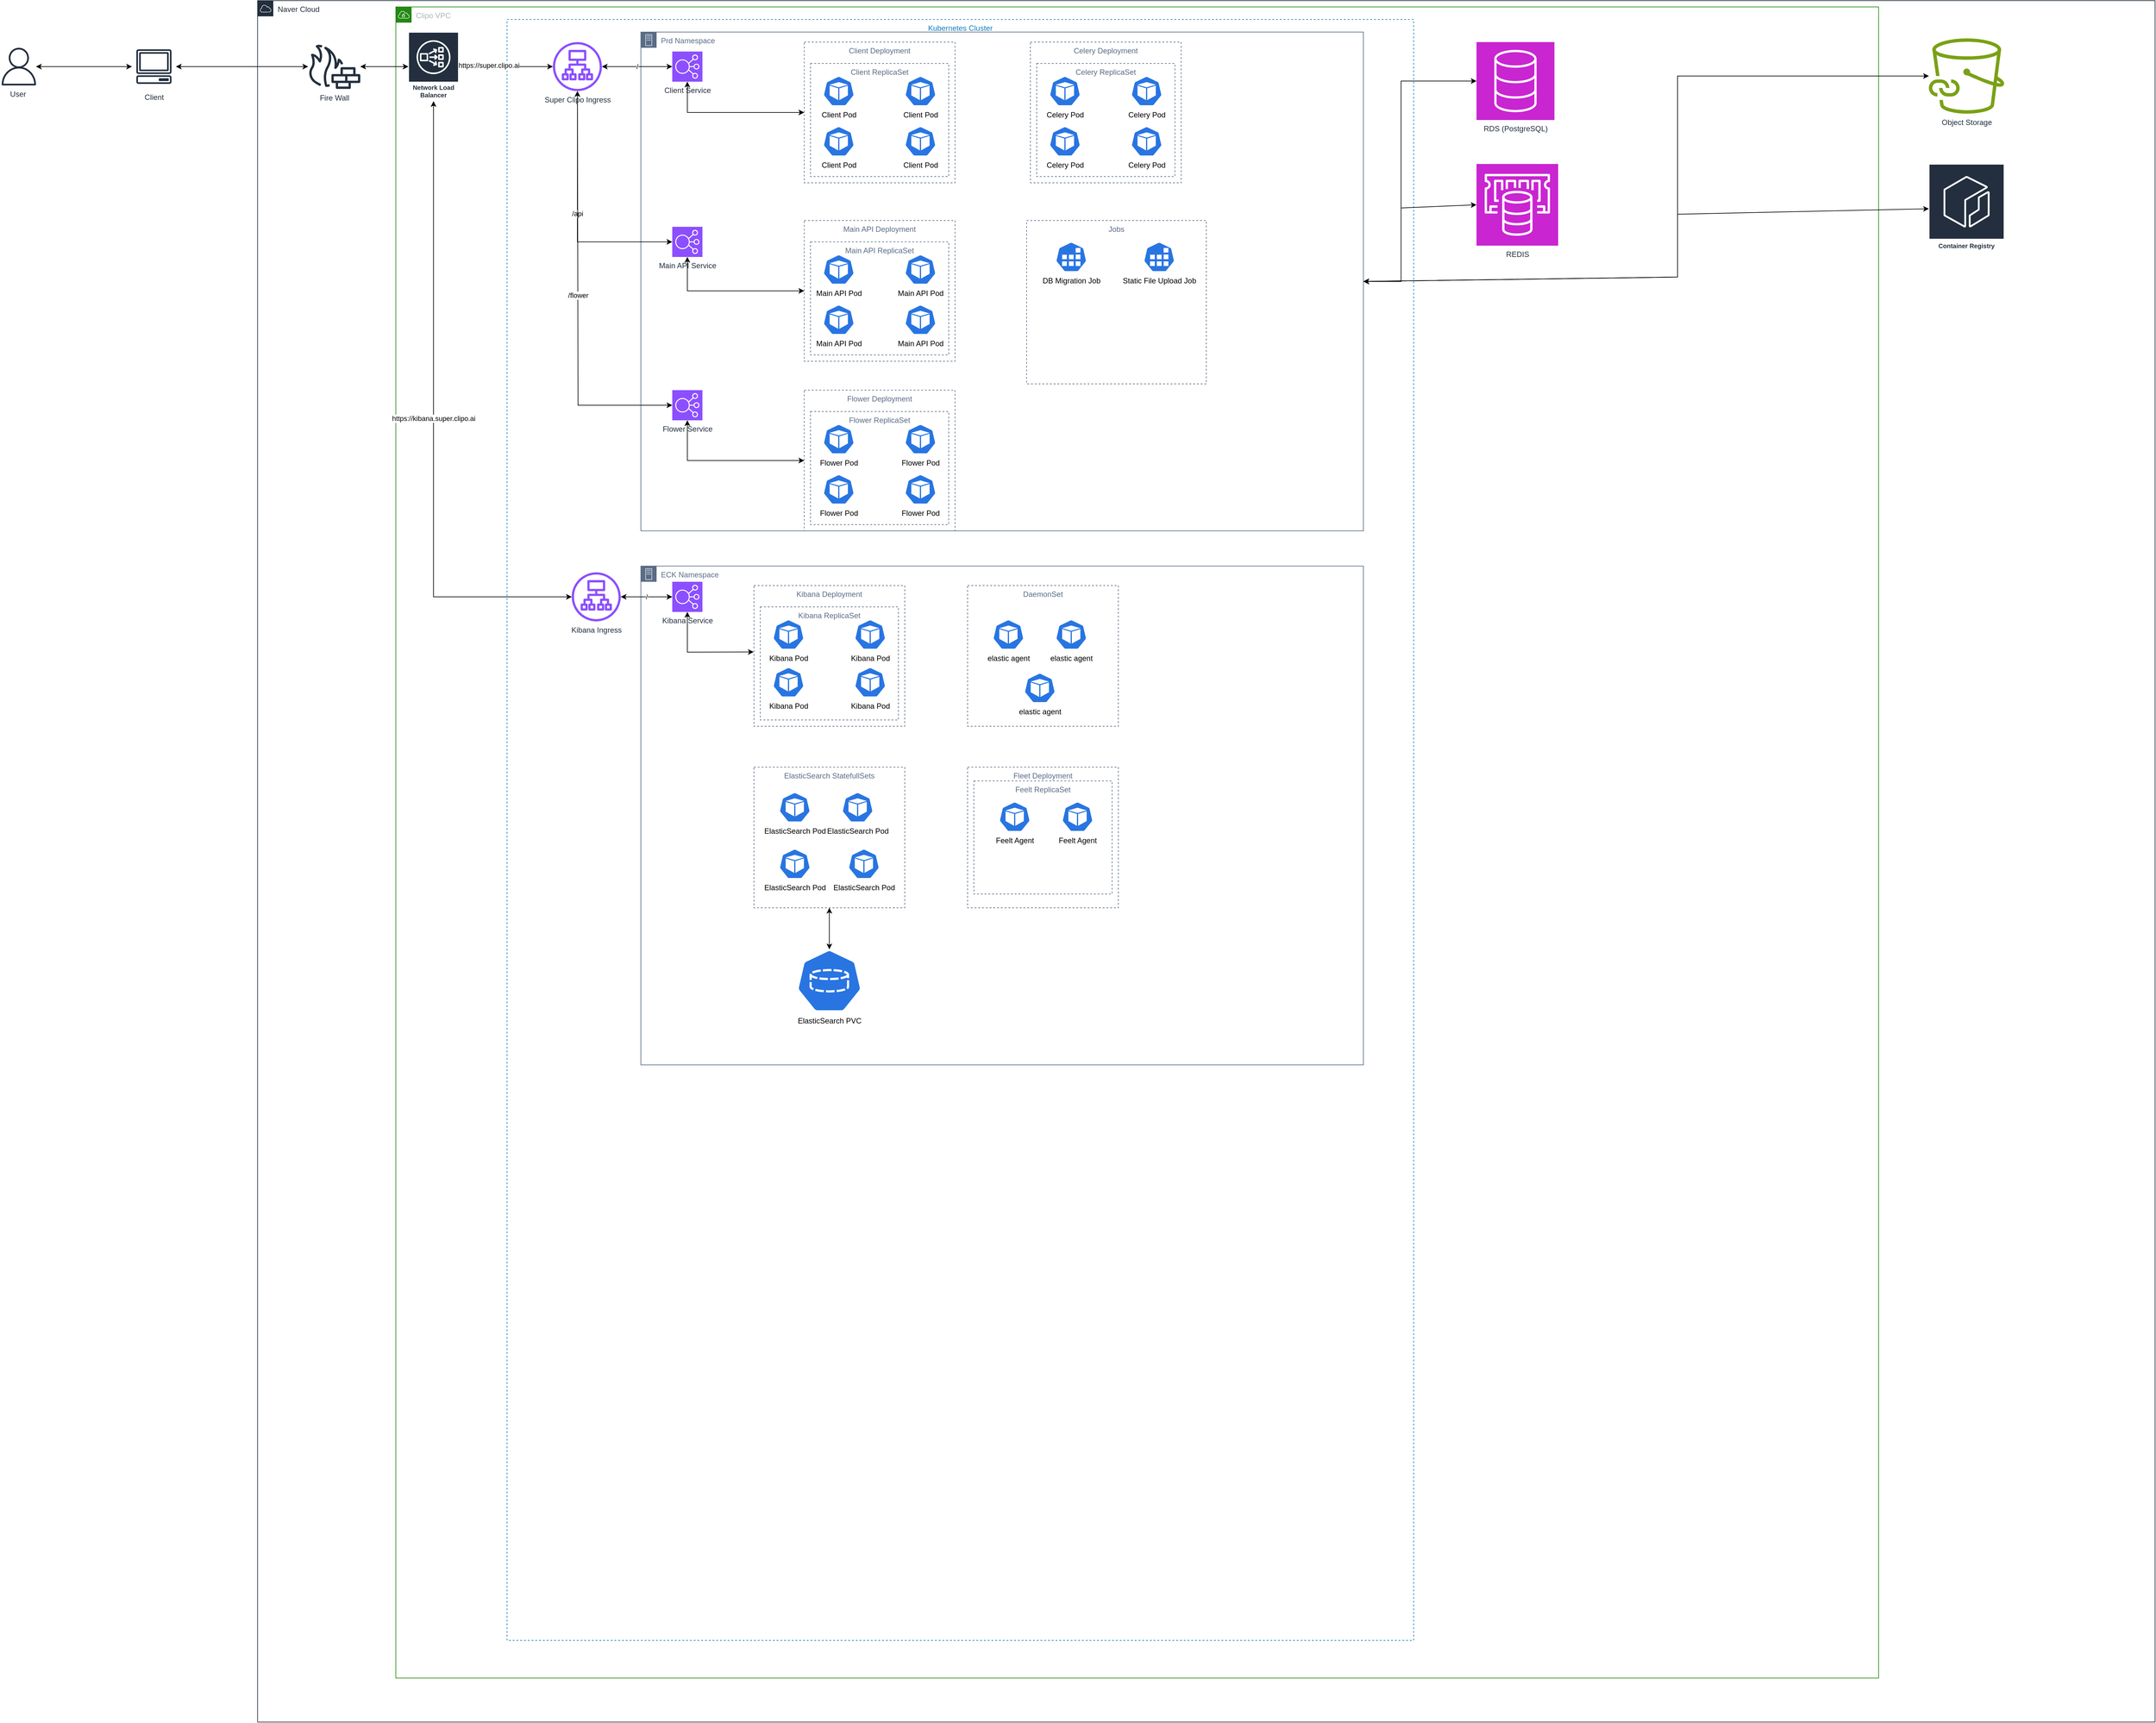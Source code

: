 <mxfile version="22.0.6" type="github">
  <diagram name="페이지-1" id="3CVgDvul-JH_stpOPv7v">
    <mxGraphModel dx="4148" dy="2250" grid="1" gridSize="10" guides="1" tooltips="1" connect="1" arrows="1" fold="1" page="1" pageScale="1" pageWidth="827" pageHeight="1169" math="0" shadow="0">
      <root>
        <mxCell id="0" />
        <mxCell id="1" parent="0" />
        <mxCell id="gJFJF1jShnuzUCb8Abiy-1" value="User&amp;nbsp;" style="sketch=0;outlineConnect=0;fontColor=#232F3E;gradientColor=none;fillColor=#232F3D;strokeColor=none;dashed=0;verticalLabelPosition=bottom;verticalAlign=top;align=center;html=1;fontSize=12;fontStyle=0;aspect=fixed;pointerEvents=1;shape=mxgraph.aws4.user;" vertex="1" parent="1">
          <mxGeometry x="20" y="505" width="60" height="60" as="geometry" />
        </mxCell>
        <mxCell id="gJFJF1jShnuzUCb8Abiy-2" value="Client" style="sketch=0;outlineConnect=0;fontColor=#232F3E;gradientColor=none;strokeColor=#232F3E;fillColor=#ffffff;dashed=0;verticalLabelPosition=bottom;verticalAlign=top;align=center;html=1;fontSize=12;fontStyle=0;aspect=fixed;shape=mxgraph.aws4.resourceIcon;resIcon=mxgraph.aws4.client;" vertex="1" parent="1">
          <mxGeometry x="230" y="500" width="70" height="70" as="geometry" />
        </mxCell>
        <mxCell id="gJFJF1jShnuzUCb8Abiy-5" value="" style="endArrow=classic;startArrow=classic;html=1;rounded=0;" edge="1" parent="1" source="gJFJF1jShnuzUCb8Abiy-1" target="gJFJF1jShnuzUCb8Abiy-2">
          <mxGeometry width="50" height="50" relative="1" as="geometry">
            <mxPoint x="390" y="600" as="sourcePoint" />
            <mxPoint x="440" y="550" as="targetPoint" />
          </mxGeometry>
        </mxCell>
        <mxCell id="gJFJF1jShnuzUCb8Abiy-8" value="Naver Cloud" style="points=[[0,0],[0.25,0],[0.5,0],[0.75,0],[1,0],[1,0.25],[1,0.5],[1,0.75],[1,1],[0.75,1],[0.5,1],[0.25,1],[0,1],[0,0.75],[0,0.5],[0,0.25]];outlineConnect=0;gradientColor=none;html=1;whiteSpace=wrap;fontSize=12;fontStyle=0;container=1;pointerEvents=0;collapsible=0;recursiveResize=0;shape=mxgraph.aws4.group;grIcon=mxgraph.aws4.group_aws_cloud;strokeColor=#232F3E;fillColor=none;verticalAlign=top;align=left;spacingLeft=30;fontColor=#232F3E;dashed=0;movable=1;resizable=1;rotatable=1;deletable=1;editable=1;locked=0;connectable=1;" vertex="1" parent="1">
          <mxGeometry x="430" y="430" width="3020" height="2740" as="geometry" />
        </mxCell>
        <mxCell id="gJFJF1jShnuzUCb8Abiy-7" value="Clipo VPC" style="points=[[0,0],[0.25,0],[0.5,0],[0.75,0],[1,0],[1,0.25],[1,0.5],[1,0.75],[1,1],[0.75,1],[0.5,1],[0.25,1],[0,1],[0,0.75],[0,0.5],[0,0.25]];outlineConnect=0;gradientColor=none;html=1;whiteSpace=wrap;fontSize=12;fontStyle=0;container=1;pointerEvents=0;collapsible=0;recursiveResize=0;shape=mxgraph.aws4.group;grIcon=mxgraph.aws4.group_vpc;strokeColor=#248814;fillColor=none;verticalAlign=top;align=left;spacingLeft=30;fontColor=#AAB7B8;dashed=0;movable=1;resizable=1;rotatable=1;deletable=1;editable=1;locked=0;connectable=1;" vertex="1" parent="gJFJF1jShnuzUCb8Abiy-8">
          <mxGeometry x="220" y="10" width="2360" height="2660" as="geometry" />
        </mxCell>
        <mxCell id="gJFJF1jShnuzUCb8Abiy-19" value="Network Load Balancer" style="sketch=0;outlineConnect=0;fontColor=#232F3E;gradientColor=none;strokeColor=#ffffff;fillColor=#232F3E;dashed=0;verticalLabelPosition=middle;verticalAlign=bottom;align=center;html=1;whiteSpace=wrap;fontSize=10;fontStyle=1;spacing=3;shape=mxgraph.aws4.productIcon;prIcon=mxgraph.aws4.network_load_balancer;" vertex="1" parent="gJFJF1jShnuzUCb8Abiy-7">
          <mxGeometry x="20" y="40" width="80" height="110" as="geometry" />
        </mxCell>
        <mxCell id="gJFJF1jShnuzUCb8Abiy-23" value="Kubernetes Cluster" style="fillColor=none;strokeColor=#147EBA;dashed=1;verticalAlign=top;fontStyle=0;fontColor=#147EBA;whiteSpace=wrap;html=1;movable=0;resizable=0;rotatable=0;deletable=0;editable=0;locked=1;connectable=0;" vertex="1" parent="gJFJF1jShnuzUCb8Abiy-7">
          <mxGeometry x="177" y="20" width="1443" height="2580" as="geometry" />
        </mxCell>
        <mxCell id="gJFJF1jShnuzUCb8Abiy-24" value="Super Clipo Ingress" style="sketch=0;outlineConnect=0;fontColor=#232F3E;gradientColor=none;fillColor=#8C4FFF;strokeColor=none;dashed=0;verticalLabelPosition=bottom;verticalAlign=top;align=center;html=1;fontSize=12;fontStyle=0;aspect=fixed;pointerEvents=1;shape=mxgraph.aws4.application_load_balancer;" vertex="1" parent="gJFJF1jShnuzUCb8Abiy-7">
          <mxGeometry x="250" y="56" width="78" height="78" as="geometry" />
        </mxCell>
        <mxCell id="gJFJF1jShnuzUCb8Abiy-25" value="Kibana Ingress" style="sketch=0;outlineConnect=0;fontColor=#232F3E;gradientColor=none;fillColor=#8C4FFF;strokeColor=none;dashed=0;verticalLabelPosition=bottom;verticalAlign=top;align=center;html=1;fontSize=12;fontStyle=0;aspect=fixed;pointerEvents=1;shape=mxgraph.aws4.application_load_balancer;" vertex="1" parent="gJFJF1jShnuzUCb8Abiy-7">
          <mxGeometry x="280" y="900" width="78" height="78" as="geometry" />
        </mxCell>
        <mxCell id="gJFJF1jShnuzUCb8Abiy-28" value="/" style="endArrow=classic;startArrow=classic;html=1;rounded=0;" edge="1" parent="gJFJF1jShnuzUCb8Abiy-7" source="gJFJF1jShnuzUCb8Abiy-19" target="gJFJF1jShnuzUCb8Abiy-24">
          <mxGeometry width="50" height="50" relative="1" as="geometry">
            <mxPoint x="390" y="550" as="sourcePoint" />
            <mxPoint x="440" y="500" as="targetPoint" />
          </mxGeometry>
        </mxCell>
        <mxCell id="gJFJF1jShnuzUCb8Abiy-30" value="https://super.clipo.ai" style="edgeLabel;html=1;align=center;verticalAlign=middle;resizable=0;points=[];" vertex="1" connectable="0" parent="gJFJF1jShnuzUCb8Abiy-28">
          <mxGeometry x="-0.357" y="2" relative="1" as="geometry">
            <mxPoint as="offset" />
          </mxGeometry>
        </mxCell>
        <mxCell id="gJFJF1jShnuzUCb8Abiy-29" value="https://kibana.super.clipo.ai" style="endArrow=classic;startArrow=classic;html=1;rounded=0;" edge="1" parent="gJFJF1jShnuzUCb8Abiy-7" source="gJFJF1jShnuzUCb8Abiy-19" target="gJFJF1jShnuzUCb8Abiy-25">
          <mxGeometry width="50" height="50" relative="1" as="geometry">
            <mxPoint x="390" y="550" as="sourcePoint" />
            <mxPoint x="440" y="500" as="targetPoint" />
            <Array as="points">
              <mxPoint x="60" y="939" />
            </Array>
          </mxGeometry>
        </mxCell>
        <mxCell id="gJFJF1jShnuzUCb8Abiy-32" value="Prd Namespace" style="points=[[0,0],[0.25,0],[0.5,0],[0.75,0],[1,0],[1,0.25],[1,0.5],[1,0.75],[1,1],[0.75,1],[0.5,1],[0.25,1],[0,1],[0,0.75],[0,0.5],[0,0.25]];outlineConnect=0;gradientColor=none;html=1;whiteSpace=wrap;fontSize=12;fontStyle=0;container=1;pointerEvents=0;collapsible=0;recursiveResize=0;shape=mxgraph.aws4.group;grIcon=mxgraph.aws4.group_on_premise;strokeColor=#5A6C86;fillColor=none;verticalAlign=top;align=left;spacingLeft=30;fontColor=#5A6C86;dashed=0;" vertex="1" parent="gJFJF1jShnuzUCb8Abiy-7">
          <mxGeometry x="390" y="40" width="1150" height="794" as="geometry" />
        </mxCell>
        <mxCell id="gJFJF1jShnuzUCb8Abiy-37" value="Flower Service" style="sketch=0;points=[[0,0,0],[0.25,0,0],[0.5,0,0],[0.75,0,0],[1,0,0],[0,1,0],[0.25,1,0],[0.5,1,0],[0.75,1,0],[1,1,0],[0,0.25,0],[0,0.5,0],[0,0.75,0],[1,0.25,0],[1,0.5,0],[1,0.75,0]];outlineConnect=0;fontColor=#232F3E;fillColor=#8C4FFF;strokeColor=#ffffff;dashed=0;verticalLabelPosition=bottom;verticalAlign=top;align=center;html=1;fontSize=12;fontStyle=0;aspect=fixed;shape=mxgraph.aws4.resourceIcon;resIcon=mxgraph.aws4.elastic_load_balancing;" vertex="1" parent="gJFJF1jShnuzUCb8Abiy-32">
          <mxGeometry x="50" y="570" width="48" height="48" as="geometry" />
        </mxCell>
        <mxCell id="gJFJF1jShnuzUCb8Abiy-33" value="Client Service" style="sketch=0;points=[[0,0,0],[0.25,0,0],[0.5,0,0],[0.75,0,0],[1,0,0],[0,1,0],[0.25,1,0],[0.5,1,0],[0.75,1,0],[1,1,0],[0,0.25,0],[0,0.5,0],[0,0.75,0],[1,0.25,0],[1,0.5,0],[1,0.75,0]];outlineConnect=0;fontColor=#232F3E;fillColor=#8C4FFF;strokeColor=#ffffff;dashed=0;verticalLabelPosition=bottom;verticalAlign=top;align=center;html=1;fontSize=12;fontStyle=0;aspect=fixed;shape=mxgraph.aws4.resourceIcon;resIcon=mxgraph.aws4.elastic_load_balancing;" vertex="1" parent="gJFJF1jShnuzUCb8Abiy-32">
          <mxGeometry x="50" y="31" width="48" height="48" as="geometry" />
        </mxCell>
        <mxCell id="gJFJF1jShnuzUCb8Abiy-36" value="Main API Service" style="sketch=0;points=[[0,0,0],[0.25,0,0],[0.5,0,0],[0.75,0,0],[1,0,0],[0,1,0],[0.25,1,0],[0.5,1,0],[0.75,1,0],[1,1,0],[0,0.25,0],[0,0.5,0],[0,0.75,0],[1,0.25,0],[1,0.5,0],[1,0.75,0]];outlineConnect=0;fontColor=#232F3E;fillColor=#8C4FFF;strokeColor=#ffffff;dashed=0;verticalLabelPosition=bottom;verticalAlign=top;align=center;html=1;fontSize=12;fontStyle=0;aspect=fixed;shape=mxgraph.aws4.resourceIcon;resIcon=mxgraph.aws4.elastic_load_balancing;" vertex="1" parent="gJFJF1jShnuzUCb8Abiy-32">
          <mxGeometry x="50" y="310" width="48" height="48" as="geometry" />
        </mxCell>
        <mxCell id="gJFJF1jShnuzUCb8Abiy-49" value="Main API Deployment" style="fillColor=none;strokeColor=#5A6C86;dashed=1;verticalAlign=top;fontStyle=0;fontColor=#5A6C86;whiteSpace=wrap;html=1;" vertex="1" parent="gJFJF1jShnuzUCb8Abiy-32">
          <mxGeometry x="260" y="300" width="240" height="224" as="geometry" />
        </mxCell>
        <mxCell id="gJFJF1jShnuzUCb8Abiy-50" value="Main API ReplicaSet" style="fillColor=none;strokeColor=#5A6C86;dashed=1;verticalAlign=top;fontStyle=0;fontColor=#5A6C86;whiteSpace=wrap;html=1;" vertex="1" parent="gJFJF1jShnuzUCb8Abiy-32">
          <mxGeometry x="270" y="334" width="220" height="180" as="geometry" />
        </mxCell>
        <mxCell id="gJFJF1jShnuzUCb8Abiy-51" value="Main API Pod" style="sketch=0;html=1;dashed=0;whitespace=wrap;fillColor=#2875E2;strokeColor=#ffffff;points=[[0.005,0.63,0],[0.1,0.2,0],[0.9,0.2,0],[0.5,0,0],[0.995,0.63,0],[0.72,0.99,0],[0.5,1,0],[0.28,0.99,0]];verticalLabelPosition=bottom;align=center;verticalAlign=top;shape=mxgraph.kubernetes.icon;prIcon=pod" vertex="1" parent="gJFJF1jShnuzUCb8Abiy-32">
          <mxGeometry x="290" y="354" width="50" height="48" as="geometry" />
        </mxCell>
        <mxCell id="gJFJF1jShnuzUCb8Abiy-52" value="Main API Pod" style="sketch=0;html=1;dashed=0;whitespace=wrap;fillColor=#2875E2;strokeColor=#ffffff;points=[[0.005,0.63,0],[0.1,0.2,0],[0.9,0.2,0],[0.5,0,0],[0.995,0.63,0],[0.72,0.99,0],[0.5,1,0],[0.28,0.99,0]];verticalLabelPosition=bottom;align=center;verticalAlign=top;shape=mxgraph.kubernetes.icon;prIcon=pod" vertex="1" parent="gJFJF1jShnuzUCb8Abiy-32">
          <mxGeometry x="420" y="354" width="50" height="48" as="geometry" />
        </mxCell>
        <mxCell id="gJFJF1jShnuzUCb8Abiy-53" value="Main API Pod" style="sketch=0;html=1;dashed=0;whitespace=wrap;fillColor=#2875E2;strokeColor=#ffffff;points=[[0.005,0.63,0],[0.1,0.2,0],[0.9,0.2,0],[0.5,0,0],[0.995,0.63,0],[0.72,0.99,0],[0.5,1,0],[0.28,0.99,0]];verticalLabelPosition=bottom;align=center;verticalAlign=top;shape=mxgraph.kubernetes.icon;prIcon=pod" vertex="1" parent="gJFJF1jShnuzUCb8Abiy-32">
          <mxGeometry x="290" y="434" width="50" height="48" as="geometry" />
        </mxCell>
        <mxCell id="gJFJF1jShnuzUCb8Abiy-54" value="Main API Pod" style="sketch=0;html=1;dashed=0;whitespace=wrap;fillColor=#2875E2;strokeColor=#ffffff;points=[[0.005,0.63,0],[0.1,0.2,0],[0.9,0.2,0],[0.5,0,0],[0.995,0.63,0],[0.72,0.99,0],[0.5,1,0],[0.28,0.99,0]];verticalLabelPosition=bottom;align=center;verticalAlign=top;shape=mxgraph.kubernetes.icon;prIcon=pod" vertex="1" parent="gJFJF1jShnuzUCb8Abiy-32">
          <mxGeometry x="420" y="434" width="50" height="48" as="geometry" />
        </mxCell>
        <mxCell id="gJFJF1jShnuzUCb8Abiy-55" value="Flower Deployment" style="fillColor=none;strokeColor=#5A6C86;dashed=1;verticalAlign=top;fontStyle=0;fontColor=#5A6C86;whiteSpace=wrap;html=1;" vertex="1" parent="gJFJF1jShnuzUCb8Abiy-32">
          <mxGeometry x="260" y="570" width="240" height="224" as="geometry" />
        </mxCell>
        <mxCell id="gJFJF1jShnuzUCb8Abiy-56" value="Flower&amp;nbsp;ReplicaSet" style="fillColor=none;strokeColor=#5A6C86;dashed=1;verticalAlign=top;fontStyle=0;fontColor=#5A6C86;whiteSpace=wrap;html=1;" vertex="1" parent="gJFJF1jShnuzUCb8Abiy-32">
          <mxGeometry x="270" y="604" width="220" height="180" as="geometry" />
        </mxCell>
        <mxCell id="gJFJF1jShnuzUCb8Abiy-57" value="Flower Pod" style="sketch=0;html=1;dashed=0;whitespace=wrap;fillColor=#2875E2;strokeColor=#ffffff;points=[[0.005,0.63,0],[0.1,0.2,0],[0.9,0.2,0],[0.5,0,0],[0.995,0.63,0],[0.72,0.99,0],[0.5,1,0],[0.28,0.99,0]];verticalLabelPosition=bottom;align=center;verticalAlign=top;shape=mxgraph.kubernetes.icon;prIcon=pod" vertex="1" parent="gJFJF1jShnuzUCb8Abiy-32">
          <mxGeometry x="290" y="624" width="50" height="48" as="geometry" />
        </mxCell>
        <mxCell id="gJFJF1jShnuzUCb8Abiy-58" value="Flower&amp;nbsp;Pod" style="sketch=0;html=1;dashed=0;whitespace=wrap;fillColor=#2875E2;strokeColor=#ffffff;points=[[0.005,0.63,0],[0.1,0.2,0],[0.9,0.2,0],[0.5,0,0],[0.995,0.63,0],[0.72,0.99,0],[0.5,1,0],[0.28,0.99,0]];verticalLabelPosition=bottom;align=center;verticalAlign=top;shape=mxgraph.kubernetes.icon;prIcon=pod" vertex="1" parent="gJFJF1jShnuzUCb8Abiy-32">
          <mxGeometry x="420" y="624" width="50" height="48" as="geometry" />
        </mxCell>
        <mxCell id="gJFJF1jShnuzUCb8Abiy-59" value="Flower&amp;nbsp;Pod" style="sketch=0;html=1;dashed=0;whitespace=wrap;fillColor=#2875E2;strokeColor=#ffffff;points=[[0.005,0.63,0],[0.1,0.2,0],[0.9,0.2,0],[0.5,0,0],[0.995,0.63,0],[0.72,0.99,0],[0.5,1,0],[0.28,0.99,0]];verticalLabelPosition=bottom;align=center;verticalAlign=top;shape=mxgraph.kubernetes.icon;prIcon=pod" vertex="1" parent="gJFJF1jShnuzUCb8Abiy-32">
          <mxGeometry x="290" y="704" width="50" height="48" as="geometry" />
        </mxCell>
        <mxCell id="gJFJF1jShnuzUCb8Abiy-60" value="Flower&amp;nbsp;Pod" style="sketch=0;html=1;dashed=0;whitespace=wrap;fillColor=#2875E2;strokeColor=#ffffff;points=[[0.005,0.63,0],[0.1,0.2,0],[0.9,0.2,0],[0.5,0,0],[0.995,0.63,0],[0.72,0.99,0],[0.5,1,0],[0.28,0.99,0]];verticalLabelPosition=bottom;align=center;verticalAlign=top;shape=mxgraph.kubernetes.icon;prIcon=pod" vertex="1" parent="gJFJF1jShnuzUCb8Abiy-32">
          <mxGeometry x="420" y="704" width="50" height="48" as="geometry" />
        </mxCell>
        <mxCell id="gJFJF1jShnuzUCb8Abiy-70" value="" style="endArrow=classic;startArrow=classic;html=1;rounded=0;exitX=0.5;exitY=1;exitDx=0;exitDy=0;exitPerimeter=0;entryX=0;entryY=0.5;entryDx=0;entryDy=0;" edge="1" parent="gJFJF1jShnuzUCb8Abiy-32" source="gJFJF1jShnuzUCb8Abiy-36" target="gJFJF1jShnuzUCb8Abiy-49">
          <mxGeometry width="50" height="50" relative="1" as="geometry">
            <mxPoint x="300" y="400" as="sourcePoint" />
            <mxPoint x="350" y="350" as="targetPoint" />
            <Array as="points">
              <mxPoint x="74" y="412" />
            </Array>
          </mxGeometry>
        </mxCell>
        <mxCell id="gJFJF1jShnuzUCb8Abiy-71" value="" style="endArrow=classic;startArrow=classic;html=1;rounded=0;exitX=0.5;exitY=1;exitDx=0;exitDy=0;exitPerimeter=0;entryX=0;entryY=0.5;entryDx=0;entryDy=0;" edge="1" parent="gJFJF1jShnuzUCb8Abiy-32" source="gJFJF1jShnuzUCb8Abiy-37" target="gJFJF1jShnuzUCb8Abiy-55">
          <mxGeometry width="50" height="50" relative="1" as="geometry">
            <mxPoint x="300" y="400" as="sourcePoint" />
            <mxPoint x="350" y="350" as="targetPoint" />
            <Array as="points">
              <mxPoint x="74" y="682" />
            </Array>
          </mxGeometry>
        </mxCell>
        <mxCell id="gJFJF1jShnuzUCb8Abiy-198" value="Jobs" style="fillColor=none;strokeColor=#5A6C86;dashed=1;verticalAlign=top;fontStyle=0;fontColor=#5A6C86;whiteSpace=wrap;html=1;" vertex="1" parent="gJFJF1jShnuzUCb8Abiy-32">
          <mxGeometry x="614" y="300" width="286" height="260" as="geometry" />
        </mxCell>
        <mxCell id="gJFJF1jShnuzUCb8Abiy-199" value="DB Migration Job" style="sketch=0;html=1;dashed=0;whitespace=wrap;fillColor=#2875E2;strokeColor=#ffffff;points=[[0.005,0.63,0],[0.1,0.2,0],[0.9,0.2,0],[0.5,0,0],[0.995,0.63,0],[0.72,0.99,0],[0.5,1,0],[0.28,0.99,0]];verticalLabelPosition=bottom;align=center;verticalAlign=top;shape=mxgraph.kubernetes.icon;prIcon=job" vertex="1" parent="gJFJF1jShnuzUCb8Abiy-32">
          <mxGeometry x="660" y="334" width="50" height="48" as="geometry" />
        </mxCell>
        <mxCell id="gJFJF1jShnuzUCb8Abiy-200" value="Static File Upload Job" style="sketch=0;html=1;dashed=0;whitespace=wrap;fillColor=#2875E2;strokeColor=#ffffff;points=[[0.005,0.63,0],[0.1,0.2,0],[0.9,0.2,0],[0.5,0,0],[0.995,0.63,0],[0.72,0.99,0],[0.5,1,0],[0.28,0.99,0]];verticalLabelPosition=bottom;align=center;verticalAlign=top;shape=mxgraph.kubernetes.icon;prIcon=job" vertex="1" parent="gJFJF1jShnuzUCb8Abiy-32">
          <mxGeometry x="800" y="334" width="50" height="48" as="geometry" />
        </mxCell>
        <mxCell id="gJFJF1jShnuzUCb8Abiy-38" value="/" style="endArrow=classic;startArrow=classic;html=1;rounded=0;entryX=0;entryY=0.5;entryDx=0;entryDy=0;entryPerimeter=0;" edge="1" parent="gJFJF1jShnuzUCb8Abiy-7" source="gJFJF1jShnuzUCb8Abiy-24" target="gJFJF1jShnuzUCb8Abiy-33">
          <mxGeometry width="50" height="50" relative="1" as="geometry">
            <mxPoint x="640" y="540" as="sourcePoint" />
            <mxPoint x="690" y="490" as="targetPoint" />
          </mxGeometry>
        </mxCell>
        <mxCell id="gJFJF1jShnuzUCb8Abiy-40" value="/api" style="endArrow=classic;startArrow=classic;html=1;rounded=0;entryX=0;entryY=0.5;entryDx=0;entryDy=0;entryPerimeter=0;" edge="1" parent="gJFJF1jShnuzUCb8Abiy-7" source="gJFJF1jShnuzUCb8Abiy-24" target="gJFJF1jShnuzUCb8Abiy-36">
          <mxGeometry width="50" height="50" relative="1" as="geometry">
            <mxPoint x="640" y="540" as="sourcePoint" />
            <mxPoint x="690" y="490" as="targetPoint" />
            <Array as="points">
              <mxPoint x="289" y="234" />
              <mxPoint x="289" y="374" />
            </Array>
          </mxGeometry>
        </mxCell>
        <mxCell id="gJFJF1jShnuzUCb8Abiy-41" value="/flower" style="endArrow=classic;startArrow=classic;html=1;rounded=0;entryX=0;entryY=0.5;entryDx=0;entryDy=0;entryPerimeter=0;" edge="1" parent="gJFJF1jShnuzUCb8Abiy-7" source="gJFJF1jShnuzUCb8Abiy-24" target="gJFJF1jShnuzUCb8Abiy-37">
          <mxGeometry width="50" height="50" relative="1" as="geometry">
            <mxPoint x="640" y="540" as="sourcePoint" />
            <mxPoint x="690" y="490" as="targetPoint" />
            <Array as="points">
              <mxPoint x="290" y="634" />
            </Array>
          </mxGeometry>
        </mxCell>
        <mxCell id="gJFJF1jShnuzUCb8Abiy-42" value="Client Deployment" style="fillColor=none;strokeColor=#5A6C86;dashed=1;verticalAlign=top;fontStyle=0;fontColor=#5A6C86;whiteSpace=wrap;html=1;" vertex="1" parent="gJFJF1jShnuzUCb8Abiy-7">
          <mxGeometry x="650" y="56" width="240" height="224" as="geometry" />
        </mxCell>
        <mxCell id="gJFJF1jShnuzUCb8Abiy-43" value="Client ReplicaSet" style="fillColor=none;strokeColor=#5A6C86;dashed=1;verticalAlign=top;fontStyle=0;fontColor=#5A6C86;whiteSpace=wrap;html=1;" vertex="1" parent="gJFJF1jShnuzUCb8Abiy-7">
          <mxGeometry x="660" y="90" width="220" height="180" as="geometry" />
        </mxCell>
        <mxCell id="gJFJF1jShnuzUCb8Abiy-44" value="Client Pod" style="sketch=0;html=1;dashed=0;whitespace=wrap;fillColor=#2875E2;strokeColor=#ffffff;points=[[0.005,0.63,0],[0.1,0.2,0],[0.9,0.2,0],[0.5,0,0],[0.995,0.63,0],[0.72,0.99,0],[0.5,1,0],[0.28,0.99,0]];verticalLabelPosition=bottom;align=center;verticalAlign=top;shape=mxgraph.kubernetes.icon;prIcon=pod" vertex="1" parent="gJFJF1jShnuzUCb8Abiy-7">
          <mxGeometry x="680" y="110" width="50" height="48" as="geometry" />
        </mxCell>
        <mxCell id="gJFJF1jShnuzUCb8Abiy-45" value="Client Pod" style="sketch=0;html=1;dashed=0;whitespace=wrap;fillColor=#2875E2;strokeColor=#ffffff;points=[[0.005,0.63,0],[0.1,0.2,0],[0.9,0.2,0],[0.5,0,0],[0.995,0.63,0],[0.72,0.99,0],[0.5,1,0],[0.28,0.99,0]];verticalLabelPosition=bottom;align=center;verticalAlign=top;shape=mxgraph.kubernetes.icon;prIcon=pod" vertex="1" parent="gJFJF1jShnuzUCb8Abiy-7">
          <mxGeometry x="810" y="110" width="50" height="48" as="geometry" />
        </mxCell>
        <mxCell id="gJFJF1jShnuzUCb8Abiy-46" value="Client Pod" style="sketch=0;html=1;dashed=0;whitespace=wrap;fillColor=#2875E2;strokeColor=#ffffff;points=[[0.005,0.63,0],[0.1,0.2,0],[0.9,0.2,0],[0.5,0,0],[0.995,0.63,0],[0.72,0.99,0],[0.5,1,0],[0.28,0.99,0]];verticalLabelPosition=bottom;align=center;verticalAlign=top;shape=mxgraph.kubernetes.icon;prIcon=pod" vertex="1" parent="gJFJF1jShnuzUCb8Abiy-7">
          <mxGeometry x="680" y="190" width="50" height="48" as="geometry" />
        </mxCell>
        <mxCell id="gJFJF1jShnuzUCb8Abiy-47" value="Client Pod" style="sketch=0;html=1;dashed=0;whitespace=wrap;fillColor=#2875E2;strokeColor=#ffffff;points=[[0.005,0.63,0],[0.1,0.2,0],[0.9,0.2,0],[0.5,0,0],[0.995,0.63,0],[0.72,0.99,0],[0.5,1,0],[0.28,0.99,0]];verticalLabelPosition=bottom;align=center;verticalAlign=top;shape=mxgraph.kubernetes.icon;prIcon=pod" vertex="1" parent="gJFJF1jShnuzUCb8Abiy-7">
          <mxGeometry x="810" y="190" width="50" height="48" as="geometry" />
        </mxCell>
        <mxCell id="gJFJF1jShnuzUCb8Abiy-61" value="Celery Deployment" style="fillColor=none;strokeColor=#5A6C86;dashed=1;verticalAlign=top;fontStyle=0;fontColor=#5A6C86;whiteSpace=wrap;html=1;" vertex="1" parent="gJFJF1jShnuzUCb8Abiy-7">
          <mxGeometry x="1010" y="56" width="240" height="224" as="geometry" />
        </mxCell>
        <mxCell id="gJFJF1jShnuzUCb8Abiy-62" value="Celery&amp;nbsp;ReplicaSet" style="fillColor=none;strokeColor=#5A6C86;dashed=1;verticalAlign=top;fontStyle=0;fontColor=#5A6C86;whiteSpace=wrap;html=1;" vertex="1" parent="gJFJF1jShnuzUCb8Abiy-7">
          <mxGeometry x="1020" y="90" width="220" height="180" as="geometry" />
        </mxCell>
        <mxCell id="gJFJF1jShnuzUCb8Abiy-63" value="Celery&amp;nbsp;Pod" style="sketch=0;html=1;dashed=0;whitespace=wrap;fillColor=#2875E2;strokeColor=#ffffff;points=[[0.005,0.63,0],[0.1,0.2,0],[0.9,0.2,0],[0.5,0,0],[0.995,0.63,0],[0.72,0.99,0],[0.5,1,0],[0.28,0.99,0]];verticalLabelPosition=bottom;align=center;verticalAlign=top;shape=mxgraph.kubernetes.icon;prIcon=pod" vertex="1" parent="gJFJF1jShnuzUCb8Abiy-7">
          <mxGeometry x="1040" y="110" width="50" height="48" as="geometry" />
        </mxCell>
        <mxCell id="gJFJF1jShnuzUCb8Abiy-64" value="Celery&amp;nbsp;Pod" style="sketch=0;html=1;dashed=0;whitespace=wrap;fillColor=#2875E2;strokeColor=#ffffff;points=[[0.005,0.63,0],[0.1,0.2,0],[0.9,0.2,0],[0.5,0,0],[0.995,0.63,0],[0.72,0.99,0],[0.5,1,0],[0.28,0.99,0]];verticalLabelPosition=bottom;align=center;verticalAlign=top;shape=mxgraph.kubernetes.icon;prIcon=pod" vertex="1" parent="gJFJF1jShnuzUCb8Abiy-7">
          <mxGeometry x="1170" y="110" width="50" height="48" as="geometry" />
        </mxCell>
        <mxCell id="gJFJF1jShnuzUCb8Abiy-65" value="Celery&amp;nbsp;Pod" style="sketch=0;html=1;dashed=0;whitespace=wrap;fillColor=#2875E2;strokeColor=#ffffff;points=[[0.005,0.63,0],[0.1,0.2,0],[0.9,0.2,0],[0.5,0,0],[0.995,0.63,0],[0.72,0.99,0],[0.5,1,0],[0.28,0.99,0]];verticalLabelPosition=bottom;align=center;verticalAlign=top;shape=mxgraph.kubernetes.icon;prIcon=pod" vertex="1" parent="gJFJF1jShnuzUCb8Abiy-7">
          <mxGeometry x="1040" y="190" width="50" height="48" as="geometry" />
        </mxCell>
        <mxCell id="gJFJF1jShnuzUCb8Abiy-66" value="Celery&amp;nbsp;Pod" style="sketch=0;html=1;dashed=0;whitespace=wrap;fillColor=#2875E2;strokeColor=#ffffff;points=[[0.005,0.63,0],[0.1,0.2,0],[0.9,0.2,0],[0.5,0,0],[0.995,0.63,0],[0.72,0.99,0],[0.5,1,0],[0.28,0.99,0]];verticalLabelPosition=bottom;align=center;verticalAlign=top;shape=mxgraph.kubernetes.icon;prIcon=pod" vertex="1" parent="gJFJF1jShnuzUCb8Abiy-7">
          <mxGeometry x="1170" y="190" width="50" height="48" as="geometry" />
        </mxCell>
        <mxCell id="gJFJF1jShnuzUCb8Abiy-69" value="" style="endArrow=classic;startArrow=classic;html=1;rounded=0;exitX=0.5;exitY=1;exitDx=0;exitDy=0;exitPerimeter=0;entryX=0;entryY=0.5;entryDx=0;entryDy=0;" edge="1" parent="gJFJF1jShnuzUCb8Abiy-7" source="gJFJF1jShnuzUCb8Abiy-33" target="gJFJF1jShnuzUCb8Abiy-42">
          <mxGeometry width="50" height="50" relative="1" as="geometry">
            <mxPoint x="690" y="440" as="sourcePoint" />
            <mxPoint x="740" y="390" as="targetPoint" />
            <Array as="points">
              <mxPoint x="464" y="168" />
            </Array>
          </mxGeometry>
        </mxCell>
        <mxCell id="gJFJF1jShnuzUCb8Abiy-144" value="ECK Namespace" style="points=[[0,0],[0.25,0],[0.5,0],[0.75,0],[1,0],[1,0.25],[1,0.5],[1,0.75],[1,1],[0.75,1],[0.5,1],[0.25,1],[0,1],[0,0.75],[0,0.5],[0,0.25]];outlineConnect=0;gradientColor=none;html=1;whiteSpace=wrap;fontSize=12;fontStyle=0;container=1;pointerEvents=0;collapsible=0;recursiveResize=0;shape=mxgraph.aws4.group;grIcon=mxgraph.aws4.group_on_premise;strokeColor=#5A6C86;fillColor=none;verticalAlign=top;align=left;spacingLeft=30;fontColor=#5A6C86;dashed=0;" vertex="1" parent="gJFJF1jShnuzUCb8Abiy-7">
          <mxGeometry x="390" y="890" width="1150" height="794" as="geometry" />
        </mxCell>
        <mxCell id="gJFJF1jShnuzUCb8Abiy-148" value="Kibana Deployment" style="fillColor=none;strokeColor=#5A6C86;dashed=1;verticalAlign=top;fontStyle=0;fontColor=#5A6C86;whiteSpace=wrap;html=1;" vertex="1" parent="gJFJF1jShnuzUCb8Abiy-144">
          <mxGeometry x="180" y="31" width="240" height="224" as="geometry" />
        </mxCell>
        <mxCell id="gJFJF1jShnuzUCb8Abiy-149" value="Kibana ReplicaSet" style="fillColor=none;strokeColor=#5A6C86;dashed=1;verticalAlign=top;fontStyle=0;fontColor=#5A6C86;whiteSpace=wrap;html=1;" vertex="1" parent="gJFJF1jShnuzUCb8Abiy-144">
          <mxGeometry x="190" y="65" width="220" height="180" as="geometry" />
        </mxCell>
        <mxCell id="gJFJF1jShnuzUCb8Abiy-150" value="Kibana Pod" style="sketch=0;html=1;dashed=0;whitespace=wrap;fillColor=#2875E2;strokeColor=#ffffff;points=[[0.005,0.63,0],[0.1,0.2,0],[0.9,0.2,0],[0.5,0,0],[0.995,0.63,0],[0.72,0.99,0],[0.5,1,0],[0.28,0.99,0]];verticalLabelPosition=bottom;align=center;verticalAlign=top;shape=mxgraph.kubernetes.icon;prIcon=pod" vertex="1" parent="gJFJF1jShnuzUCb8Abiy-144">
          <mxGeometry x="210" y="85" width="50" height="48" as="geometry" />
        </mxCell>
        <mxCell id="gJFJF1jShnuzUCb8Abiy-151" value="Kibana Pod" style="sketch=0;html=1;dashed=0;whitespace=wrap;fillColor=#2875E2;strokeColor=#ffffff;points=[[0.005,0.63,0],[0.1,0.2,0],[0.9,0.2,0],[0.5,0,0],[0.995,0.63,0],[0.72,0.99,0],[0.5,1,0],[0.28,0.99,0]];verticalLabelPosition=bottom;align=center;verticalAlign=top;shape=mxgraph.kubernetes.icon;prIcon=pod" vertex="1" parent="gJFJF1jShnuzUCb8Abiy-144">
          <mxGeometry x="340" y="85" width="50" height="48" as="geometry" />
        </mxCell>
        <mxCell id="gJFJF1jShnuzUCb8Abiy-163" value="Kibana Pod" style="sketch=0;html=1;dashed=0;whitespace=wrap;fillColor=#2875E2;strokeColor=#ffffff;points=[[0.005,0.63,0],[0.1,0.2,0],[0.9,0.2,0],[0.5,0,0],[0.995,0.63,0],[0.72,0.99,0],[0.5,1,0],[0.28,0.99,0]];verticalLabelPosition=bottom;align=center;verticalAlign=top;shape=mxgraph.kubernetes.icon;prIcon=pod" vertex="1" parent="gJFJF1jShnuzUCb8Abiy-144">
          <mxGeometry x="210" y="161" width="50" height="48" as="geometry" />
        </mxCell>
        <mxCell id="gJFJF1jShnuzUCb8Abiy-164" value="Kibana Pod" style="sketch=0;html=1;dashed=0;whitespace=wrap;fillColor=#2875E2;strokeColor=#ffffff;points=[[0.005,0.63,0],[0.1,0.2,0],[0.9,0.2,0],[0.5,0,0],[0.995,0.63,0],[0.72,0.99,0],[0.5,1,0],[0.28,0.99,0]];verticalLabelPosition=bottom;align=center;verticalAlign=top;shape=mxgraph.kubernetes.icon;prIcon=pod" vertex="1" parent="gJFJF1jShnuzUCb8Abiy-144">
          <mxGeometry x="340" y="161" width="50" height="48" as="geometry" />
        </mxCell>
        <mxCell id="gJFJF1jShnuzUCb8Abiy-174" value="ElasticSearch StatefullSets" style="fillColor=none;strokeColor=#5A6C86;dashed=1;verticalAlign=top;fontStyle=0;fontColor=#5A6C86;whiteSpace=wrap;html=1;" vertex="1" parent="gJFJF1jShnuzUCb8Abiy-144">
          <mxGeometry x="180" y="320" width="240" height="224" as="geometry" />
        </mxCell>
        <mxCell id="gJFJF1jShnuzUCb8Abiy-175" value="ElasticSearch Pod" style="sketch=0;html=1;dashed=0;whitespace=wrap;fillColor=#2875E2;strokeColor=#ffffff;points=[[0.005,0.63,0],[0.1,0.2,0],[0.9,0.2,0],[0.5,0,0],[0.995,0.63,0],[0.72,0.99,0],[0.5,1,0],[0.28,0.99,0]];verticalLabelPosition=bottom;align=center;verticalAlign=top;shape=mxgraph.kubernetes.icon;prIcon=pod" vertex="1" parent="gJFJF1jShnuzUCb8Abiy-144">
          <mxGeometry x="220" y="360" width="50" height="48" as="geometry" />
        </mxCell>
        <mxCell id="gJFJF1jShnuzUCb8Abiy-176" value="ElasticSearch Pod" style="sketch=0;html=1;dashed=0;whitespace=wrap;fillColor=#2875E2;strokeColor=#ffffff;points=[[0.005,0.63,0],[0.1,0.2,0],[0.9,0.2,0],[0.5,0,0],[0.995,0.63,0],[0.72,0.99,0],[0.5,1,0],[0.28,0.99,0]];verticalLabelPosition=bottom;align=center;verticalAlign=top;shape=mxgraph.kubernetes.icon;prIcon=pod" vertex="1" parent="gJFJF1jShnuzUCb8Abiy-144">
          <mxGeometry x="320" y="360" width="50" height="48" as="geometry" />
        </mxCell>
        <mxCell id="gJFJF1jShnuzUCb8Abiy-177" value="ElasticSearch Pod" style="sketch=0;html=1;dashed=0;whitespace=wrap;fillColor=#2875E2;strokeColor=#ffffff;points=[[0.005,0.63,0],[0.1,0.2,0],[0.9,0.2,0],[0.5,0,0],[0.995,0.63,0],[0.72,0.99,0],[0.5,1,0],[0.28,0.99,0]];verticalLabelPosition=bottom;align=center;verticalAlign=top;shape=mxgraph.kubernetes.icon;prIcon=pod" vertex="1" parent="gJFJF1jShnuzUCb8Abiy-144">
          <mxGeometry x="220" y="450" width="50" height="48" as="geometry" />
        </mxCell>
        <mxCell id="gJFJF1jShnuzUCb8Abiy-178" value="ElasticSearch Pod" style="sketch=0;html=1;dashed=0;whitespace=wrap;fillColor=#2875E2;strokeColor=#ffffff;points=[[0.005,0.63,0],[0.1,0.2,0],[0.9,0.2,0],[0.5,0,0],[0.995,0.63,0],[0.72,0.99,0],[0.5,1,0],[0.28,0.99,0]];verticalLabelPosition=bottom;align=center;verticalAlign=top;shape=mxgraph.kubernetes.icon;prIcon=pod" vertex="1" parent="gJFJF1jShnuzUCb8Abiy-144">
          <mxGeometry x="330" y="450" width="50" height="48" as="geometry" />
        </mxCell>
        <mxCell id="gJFJF1jShnuzUCb8Abiy-182" value="DaemonSet" style="fillColor=none;strokeColor=#5A6C86;dashed=1;verticalAlign=top;fontStyle=0;fontColor=#5A6C86;whiteSpace=wrap;html=1;" vertex="1" parent="gJFJF1jShnuzUCb8Abiy-144">
          <mxGeometry x="520" y="31" width="240" height="224" as="geometry" />
        </mxCell>
        <mxCell id="gJFJF1jShnuzUCb8Abiy-183" value="elastic agent" style="sketch=0;html=1;dashed=0;whitespace=wrap;fillColor=#2875E2;strokeColor=#ffffff;points=[[0.005,0.63,0],[0.1,0.2,0],[0.9,0.2,0],[0.5,0,0],[0.995,0.63,0],[0.72,0.99,0],[0.5,1,0],[0.28,0.99,0]];verticalLabelPosition=bottom;align=center;verticalAlign=top;shape=mxgraph.kubernetes.icon;prIcon=pod" vertex="1" parent="gJFJF1jShnuzUCb8Abiy-144">
          <mxGeometry x="560" y="85" width="50" height="48" as="geometry" />
        </mxCell>
        <mxCell id="gJFJF1jShnuzUCb8Abiy-184" value="elastic agent" style="sketch=0;html=1;dashed=0;whitespace=wrap;fillColor=#2875E2;strokeColor=#ffffff;points=[[0.005,0.63,0],[0.1,0.2,0],[0.9,0.2,0],[0.5,0,0],[0.995,0.63,0],[0.72,0.99,0],[0.5,1,0],[0.28,0.99,0]];verticalLabelPosition=bottom;align=center;verticalAlign=top;shape=mxgraph.kubernetes.icon;prIcon=pod" vertex="1" parent="gJFJF1jShnuzUCb8Abiy-144">
          <mxGeometry x="660" y="85" width="50" height="48" as="geometry" />
        </mxCell>
        <mxCell id="gJFJF1jShnuzUCb8Abiy-185" value="elastic agent" style="sketch=0;html=1;dashed=0;whitespace=wrap;fillColor=#2875E2;strokeColor=#ffffff;points=[[0.005,0.63,0],[0.1,0.2,0],[0.9,0.2,0],[0.5,0,0],[0.995,0.63,0],[0.72,0.99,0],[0.5,1,0],[0.28,0.99,0]];verticalLabelPosition=bottom;align=center;verticalAlign=top;shape=mxgraph.kubernetes.icon;prIcon=pod" vertex="1" parent="gJFJF1jShnuzUCb8Abiy-144">
          <mxGeometry x="610" y="170" width="50" height="48" as="geometry" />
        </mxCell>
        <mxCell id="gJFJF1jShnuzUCb8Abiy-186" value="Fleet Deployment" style="fillColor=none;strokeColor=#5A6C86;dashed=1;verticalAlign=top;fontStyle=0;fontColor=#5A6C86;whiteSpace=wrap;html=1;" vertex="1" parent="gJFJF1jShnuzUCb8Abiy-144">
          <mxGeometry x="520" y="320" width="240" height="224" as="geometry" />
        </mxCell>
        <mxCell id="gJFJF1jShnuzUCb8Abiy-187" value="Feelt ReplicaSet" style="fillColor=none;strokeColor=#5A6C86;dashed=1;verticalAlign=top;fontStyle=0;fontColor=#5A6C86;whiteSpace=wrap;html=1;" vertex="1" parent="gJFJF1jShnuzUCb8Abiy-144">
          <mxGeometry x="530" y="342" width="220" height="180" as="geometry" />
        </mxCell>
        <mxCell id="gJFJF1jShnuzUCb8Abiy-188" value="Feelt Agent" style="sketch=0;html=1;dashed=0;whitespace=wrap;fillColor=#2875E2;strokeColor=#ffffff;points=[[0.005,0.63,0],[0.1,0.2,0],[0.9,0.2,0],[0.5,0,0],[0.995,0.63,0],[0.72,0.99,0],[0.5,1,0],[0.28,0.99,0]];verticalLabelPosition=bottom;align=center;verticalAlign=top;shape=mxgraph.kubernetes.icon;prIcon=pod" vertex="1" parent="gJFJF1jShnuzUCb8Abiy-144">
          <mxGeometry x="570" y="375" width="50" height="48" as="geometry" />
        </mxCell>
        <mxCell id="gJFJF1jShnuzUCb8Abiy-189" value="Feelt Agent" style="sketch=0;html=1;dashed=0;whitespace=wrap;fillColor=#2875E2;strokeColor=#ffffff;points=[[0.005,0.63,0],[0.1,0.2,0],[0.9,0.2,0],[0.5,0,0],[0.995,0.63,0],[0.72,0.99,0],[0.5,1,0],[0.28,0.99,0]];verticalLabelPosition=bottom;align=center;verticalAlign=top;shape=mxgraph.kubernetes.icon;prIcon=pod" vertex="1" parent="gJFJF1jShnuzUCb8Abiy-144">
          <mxGeometry x="670" y="375" width="50" height="48" as="geometry" />
        </mxCell>
        <mxCell id="gJFJF1jShnuzUCb8Abiy-173" value="/" style="endArrow=classic;startArrow=classic;html=1;rounded=0;" edge="1" parent="gJFJF1jShnuzUCb8Abiy-7" source="gJFJF1jShnuzUCb8Abiy-25" target="gJFJF1jShnuzUCb8Abiy-146">
          <mxGeometry width="50" height="50" relative="1" as="geometry">
            <mxPoint x="630" y="1270" as="sourcePoint" />
            <mxPoint x="680" y="1220" as="targetPoint" />
          </mxGeometry>
        </mxCell>
        <mxCell id="gJFJF1jShnuzUCb8Abiy-146" value="Kibana Service" style="sketch=0;points=[[0,0,0],[0.25,0,0],[0.5,0,0],[0.75,0,0],[1,0,0],[0,1,0],[0.25,1,0],[0.5,1,0],[0.75,1,0],[1,1,0],[0,0.25,0],[0,0.5,0],[0,0.75,0],[1,0.25,0],[1,0.5,0],[1,0.75,0]];outlineConnect=0;fontColor=#232F3E;fillColor=#8C4FFF;strokeColor=#ffffff;dashed=0;verticalLabelPosition=bottom;verticalAlign=top;align=center;html=1;fontSize=12;fontStyle=0;aspect=fixed;shape=mxgraph.aws4.resourceIcon;resIcon=mxgraph.aws4.elastic_load_balancing;" vertex="1" parent="gJFJF1jShnuzUCb8Abiy-7">
          <mxGeometry x="440" y="915" width="48" height="48" as="geometry" />
        </mxCell>
        <mxCell id="gJFJF1jShnuzUCb8Abiy-172" value="" style="endArrow=classic;startArrow=classic;html=1;rounded=0;entryX=-0.002;entryY=0.472;entryDx=0;entryDy=0;entryPerimeter=0;exitX=0.5;exitY=1;exitDx=0;exitDy=0;exitPerimeter=0;" edge="1" parent="gJFJF1jShnuzUCb8Abiy-7" source="gJFJF1jShnuzUCb8Abiy-146" target="gJFJF1jShnuzUCb8Abiy-148">
          <mxGeometry width="50" height="50" relative="1" as="geometry">
            <mxPoint x="630" y="1260" as="sourcePoint" />
            <mxPoint x="680" y="1210" as="targetPoint" />
            <Array as="points">
              <mxPoint x="464" y="1027" />
            </Array>
          </mxGeometry>
        </mxCell>
        <mxCell id="gJFJF1jShnuzUCb8Abiy-179" value="ElasticSearch PVC" style="sketch=0;html=1;dashed=0;whitespace=wrap;fillColor=#2875E2;strokeColor=#ffffff;points=[[0.005,0.63,0],[0.1,0.2,0],[0.9,0.2,0],[0.5,0,0],[0.995,0.63,0],[0.72,0.99,0],[0.5,1,0],[0.28,0.99,0]];verticalLabelPosition=bottom;align=center;verticalAlign=top;shape=mxgraph.kubernetes.icon;prIcon=pvc" vertex="1" parent="gJFJF1jShnuzUCb8Abiy-7">
          <mxGeometry x="637.5" y="1500" width="105" height="100" as="geometry" />
        </mxCell>
        <mxCell id="gJFJF1jShnuzUCb8Abiy-181" value="" style="endArrow=classic;startArrow=classic;html=1;rounded=0;exitX=0.5;exitY=1;exitDx=0;exitDy=0;entryX=0.5;entryY=0;entryDx=0;entryDy=0;entryPerimeter=0;" edge="1" parent="gJFJF1jShnuzUCb8Abiy-7" source="gJFJF1jShnuzUCb8Abiy-174" target="gJFJF1jShnuzUCb8Abiy-179">
          <mxGeometry width="50" height="50" relative="1" as="geometry">
            <mxPoint x="740" y="1050" as="sourcePoint" />
            <mxPoint x="790" y="1000" as="targetPoint" />
          </mxGeometry>
        </mxCell>
        <mxCell id="gJFJF1jShnuzUCb8Abiy-190" value="RDS (PostgreSQL)" style="sketch=0;points=[[0,0,0],[0.25,0,0],[0.5,0,0],[0.75,0,0],[1,0,0],[0,1,0],[0.25,1,0],[0.5,1,0],[0.75,1,0],[1,1,0],[0,0.25,0],[0,0.5,0],[0,0.75,0],[1,0.25,0],[1,0.5,0],[1,0.75,0]];outlineConnect=0;fontColor=#232F3E;fillColor=#C925D1;strokeColor=#ffffff;dashed=0;verticalLabelPosition=bottom;verticalAlign=top;align=center;html=1;fontSize=12;fontStyle=0;aspect=fixed;shape=mxgraph.aws4.resourceIcon;resIcon=mxgraph.aws4.database;" vertex="1" parent="gJFJF1jShnuzUCb8Abiy-7">
          <mxGeometry x="1720" y="56" width="124" height="124" as="geometry" />
        </mxCell>
        <mxCell id="gJFJF1jShnuzUCb8Abiy-191" value="REDIS" style="sketch=0;points=[[0,0,0],[0.25,0,0],[0.5,0,0],[0.75,0,0],[1,0,0],[0,1,0],[0.25,1,0],[0.5,1,0],[0.75,1,0],[1,1,0],[0,0.25,0],[0,0.5,0],[0,0.75,0],[1,0.25,0],[1,0.5,0],[1,0.75,0]];outlineConnect=0;fontColor=#232F3E;fillColor=#C925D1;strokeColor=#ffffff;dashed=0;verticalLabelPosition=bottom;verticalAlign=top;align=center;html=1;fontSize=12;fontStyle=0;aspect=fixed;shape=mxgraph.aws4.resourceIcon;resIcon=mxgraph.aws4.elasticache;" vertex="1" parent="gJFJF1jShnuzUCb8Abiy-7">
          <mxGeometry x="1720" y="250" width="130" height="130" as="geometry" />
        </mxCell>
        <mxCell id="gJFJF1jShnuzUCb8Abiy-196" value="" style="endArrow=classic;startArrow=classic;html=1;rounded=0;entryX=0;entryY=0.5;entryDx=0;entryDy=0;entryPerimeter=0;exitX=1;exitY=0.5;exitDx=0;exitDy=0;" edge="1" parent="gJFJF1jShnuzUCb8Abiy-7" source="gJFJF1jShnuzUCb8Abiy-32" target="gJFJF1jShnuzUCb8Abiy-190">
          <mxGeometry width="50" height="50" relative="1" as="geometry">
            <mxPoint x="1260" y="720" as="sourcePoint" />
            <mxPoint x="1310" y="670" as="targetPoint" />
            <Array as="points">
              <mxPoint x="1600" y="437" />
              <mxPoint x="1600" y="118" />
            </Array>
          </mxGeometry>
        </mxCell>
        <mxCell id="gJFJF1jShnuzUCb8Abiy-197" value="" style="endArrow=classic;startArrow=classic;html=1;rounded=0;exitX=1;exitY=0.5;exitDx=0;exitDy=0;entryX=0;entryY=0.5;entryDx=0;entryDy=0;entryPerimeter=0;" edge="1" parent="gJFJF1jShnuzUCb8Abiy-7" source="gJFJF1jShnuzUCb8Abiy-32" target="gJFJF1jShnuzUCb8Abiy-191">
          <mxGeometry width="50" height="50" relative="1" as="geometry">
            <mxPoint x="1260" y="720" as="sourcePoint" />
            <mxPoint x="1310" y="670" as="targetPoint" />
            <Array as="points">
              <mxPoint x="1600" y="437" />
              <mxPoint x="1600" y="320" />
            </Array>
          </mxGeometry>
        </mxCell>
        <mxCell id="gJFJF1jShnuzUCb8Abiy-10" value="Fire Wall" style="sketch=0;outlineConnect=0;fontColor=#232F3E;gradientColor=none;fillColor=#232F3D;strokeColor=none;dashed=0;verticalLabelPosition=bottom;verticalAlign=top;align=center;html=1;fontSize=12;fontStyle=0;aspect=fixed;pointerEvents=1;shape=mxgraph.aws4.generic_firewall;" vertex="1" parent="gJFJF1jShnuzUCb8Abiy-8">
          <mxGeometry x="80" y="69.5" width="83.91" height="71" as="geometry" />
        </mxCell>
        <mxCell id="gJFJF1jShnuzUCb8Abiy-20" value="" style="endArrow=classic;startArrow=classic;html=1;rounded=0;" edge="1" parent="gJFJF1jShnuzUCb8Abiy-8" source="gJFJF1jShnuzUCb8Abiy-10" target="gJFJF1jShnuzUCb8Abiy-19">
          <mxGeometry width="50" height="50" relative="1" as="geometry">
            <mxPoint x="-210" y="480" as="sourcePoint" />
            <mxPoint x="-160" y="430" as="targetPoint" />
          </mxGeometry>
        </mxCell>
        <mxCell id="gJFJF1jShnuzUCb8Abiy-192" value="Object Storage" style="sketch=0;outlineConnect=0;fontColor=#232F3E;gradientColor=none;fillColor=#7AA116;strokeColor=none;dashed=0;verticalLabelPosition=bottom;verticalAlign=top;align=center;html=1;fontSize=12;fontStyle=0;aspect=fixed;pointerEvents=1;shape=mxgraph.aws4.file_cache_s3_linked_datasets;" vertex="1" parent="gJFJF1jShnuzUCb8Abiy-8">
          <mxGeometry x="2660" y="60" width="120" height="120" as="geometry" />
        </mxCell>
        <mxCell id="gJFJF1jShnuzUCb8Abiy-193" value="Container Registry" style="sketch=0;outlineConnect=0;fontColor=#232F3E;gradientColor=none;strokeColor=#ffffff;fillColor=#232F3E;dashed=0;verticalLabelPosition=middle;verticalAlign=bottom;align=center;html=1;whiteSpace=wrap;fontSize=10;fontStyle=1;spacing=3;shape=mxgraph.aws4.productIcon;prIcon=mxgraph.aws4.ecr;" vertex="1" parent="gJFJF1jShnuzUCb8Abiy-8">
          <mxGeometry x="2660" y="260" width="120" height="140" as="geometry" />
        </mxCell>
        <mxCell id="gJFJF1jShnuzUCb8Abiy-194" value="" style="endArrow=classic;startArrow=classic;html=1;rounded=0;exitX=1;exitY=0.5;exitDx=0;exitDy=0;" edge="1" parent="gJFJF1jShnuzUCb8Abiy-8" source="gJFJF1jShnuzUCb8Abiy-32" target="gJFJF1jShnuzUCb8Abiy-192">
          <mxGeometry width="50" height="50" relative="1" as="geometry">
            <mxPoint x="1480" y="610" as="sourcePoint" />
            <mxPoint x="1530" y="560" as="targetPoint" />
            <Array as="points">
              <mxPoint x="2260" y="440" />
              <mxPoint x="2260" y="120" />
            </Array>
          </mxGeometry>
        </mxCell>
        <mxCell id="gJFJF1jShnuzUCb8Abiy-195" value="" style="endArrow=classic;startArrow=classic;html=1;rounded=0;exitX=1;exitY=0.5;exitDx=0;exitDy=0;" edge="1" parent="gJFJF1jShnuzUCb8Abiy-8" source="gJFJF1jShnuzUCb8Abiy-32" target="gJFJF1jShnuzUCb8Abiy-193">
          <mxGeometry width="50" height="50" relative="1" as="geometry">
            <mxPoint x="1260" y="750" as="sourcePoint" />
            <mxPoint x="1310" y="700" as="targetPoint" />
            <Array as="points">
              <mxPoint x="2260" y="440" />
              <mxPoint x="2260" y="340" />
            </Array>
          </mxGeometry>
        </mxCell>
        <mxCell id="gJFJF1jShnuzUCb8Abiy-18" value="" style="endArrow=classic;startArrow=classic;html=1;rounded=0;" edge="1" parent="1" source="gJFJF1jShnuzUCb8Abiy-2" target="gJFJF1jShnuzUCb8Abiy-10">
          <mxGeometry width="50" height="50" relative="1" as="geometry">
            <mxPoint x="80" y="1020" as="sourcePoint" />
            <mxPoint x="130" y="970" as="targetPoint" />
          </mxGeometry>
        </mxCell>
      </root>
    </mxGraphModel>
  </diagram>
</mxfile>
